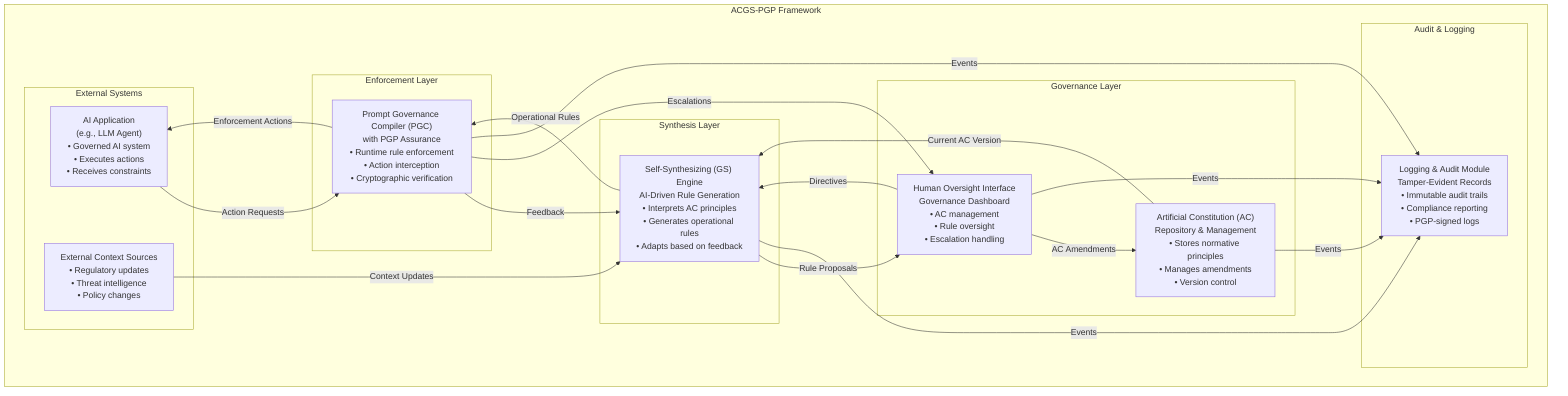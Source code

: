 graph TB
    subgraph "ACGS-PGP Framework"
        subgraph "Governance Layer"
            AC["Artificial Constitution (AC)<br/>Repository & Management<br/>• Stores normative principles<br/>• Manages amendments<br/>• Version control"]
            HO["Human Oversight Interface<br/>Governance Dashboard<br/>• AC management<br/>• Rule oversight<br/>• Escalation handling"]
        end
        
        subgraph "Synthesis Layer"
            GS["Self-Synthesizing (GS) Engine<br/>AI-Driven Rule Generation<br/>• Interprets AC principles<br/>• Generates operational rules<br/>• Adapts based on feedback"]
        end
        
        subgraph "Enforcement Layer"
            PGC["Prompt Governance Compiler (PGC)<br/>with PGP Assurance<br/>• Runtime rule enforcement<br/>• Action interception<br/>• Cryptographic verification"]
        end
        
        subgraph "Audit & Logging"
            LOG["Logging & Audit Module<br/>Tamper-Evident Records<br/>• Immutable audit trails<br/>• Compliance reporting<br/>• PGP-signed logs"]
        end
        
        subgraph "External Systems"
            AI_APP["AI Application<br/>(e.g., LLM Agent)<br/>• Governed AI system<br/>• Executes actions<br/>• Receives constraints"]
            EXT["External Context Sources<br/>• Regulatory updates<br/>• Threat intelligence<br/>• Policy changes"]
        end
    end
    
    %% Data flow relationships
    AC -->|Current AC Version| GS
    GS -->|Operational Rules| PGC
    PGC -->|Enforcement Actions| AI_APP
    PGC -->|Feedback| GS
    AI_APP -->|Action Requests| PGC
    
    %% Human oversight flows
    HO -->|Directives| GS
    HO -->|AC Amendments| AC
    GS -->|Rule Proposals| HO
    PGC -->|Escalations| HO
    
    %% External inputs
    EXT -->|Context Updates| GS
    
    %% Audit flows
    AC -->|Events| LOG
    GS -->|Events| LOG
    PGC -->|Events| LOG
    HO -->|Events| LOG